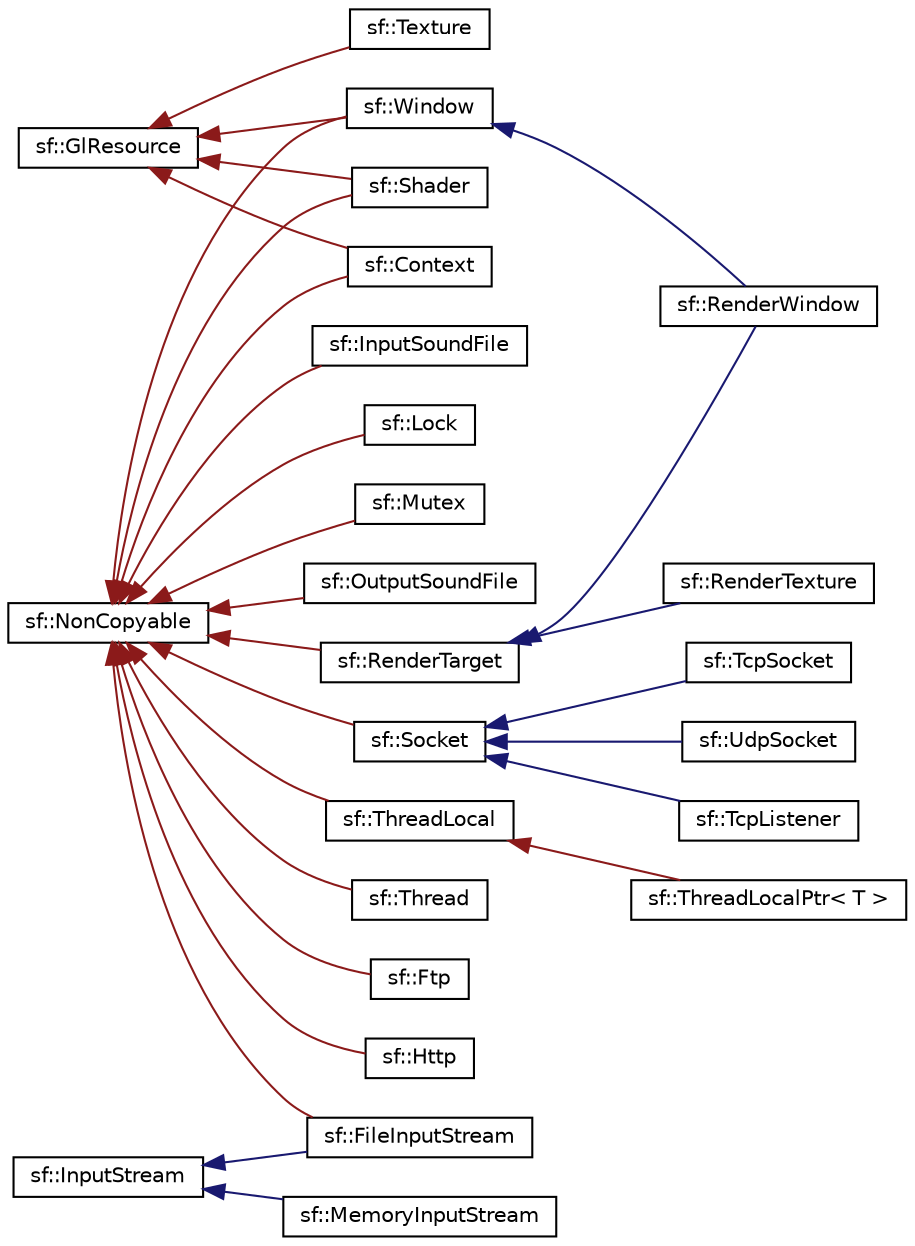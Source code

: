digraph "Graphical Class Hierarchy"
{
  edge [fontname="Helvetica",fontsize="10",labelfontname="Helvetica",labelfontsize="10"];
  node [fontname="Helvetica",fontsize="10",shape=record];
  rankdir="LR";
  Node177 [label="sf::GlResource",height=0.2,width=0.4,color="black", fillcolor="white", style="filled",URL="$classsf_1_1_gl_resource.html",tooltip="Base class for classes that require an OpenGL context. "];
  Node177 -> Node1 [dir="back",color="firebrick4",fontsize="10",style="solid",fontname="Helvetica"];
  Node1 [label="sf::Context",height=0.2,width=0.4,color="black", fillcolor="white", style="filled",URL="$classsf_1_1_context.html",tooltip="Class holding a valid drawing context. "];
  Node177 -> Node12 [dir="back",color="firebrick4",fontsize="10",style="solid",fontname="Helvetica"];
  Node12 [label="sf::Shader",height=0.2,width=0.4,color="black", fillcolor="white", style="filled",URL="$classsf_1_1_shader.html",tooltip="Shader class (vertex, geometry and fragment) "];
  Node177 -> Node178 [dir="back",color="firebrick4",fontsize="10",style="solid",fontname="Helvetica"];
  Node178 [label="sf::Texture",height=0.2,width=0.4,color="black", fillcolor="white", style="filled",URL="$classsf_1_1_texture.html",tooltip="Image living on the graphics card that can be used for drawing. "];
  Node177 -> Node20 [dir="back",color="firebrick4",fontsize="10",style="solid",fontname="Helvetica"];
  Node20 [label="sf::Window",height=0.2,width=0.4,color="black", fillcolor="white", style="filled",URL="$classsf_1_1_window.html",tooltip="Window that serves as a target for OpenGL rendering. "];
  Node20 -> Node21 [dir="back",color="midnightblue",fontsize="10",style="solid",fontname="Helvetica"];
  Node21 [label="sf::RenderWindow",height=0.2,width=0.4,color="black", fillcolor="white", style="filled",URL="$classsf_1_1_render_window.html",tooltip="Window that can serve as a target for 2D drawing. "];
  Node165 [label="sf::InputStream",height=0.2,width=0.4,color="black", fillcolor="white", style="filled",URL="$classsf_1_1_input_stream.html",tooltip="Abstract class for custom file input streams. "];
  Node165 -> Node2 [dir="back",color="midnightblue",fontsize="10",style="solid",fontname="Helvetica"];
  Node2 [label="sf::FileInputStream",height=0.2,width=0.4,color="black", fillcolor="white", style="filled",URL="$classsf_1_1_file_input_stream.html",tooltip="Implementation of input stream based on a file. "];
  Node165 -> Node166 [dir="back",color="midnightblue",fontsize="10",style="solid",fontname="Helvetica"];
  Node166 [label="sf::MemoryInputStream",height=0.2,width=0.4,color="black", fillcolor="white", style="filled",URL="$classsf_1_1_memory_input_stream.html",tooltip="Implementation of input stream based on a memory chunk. "];
  Node0 [label="sf::NonCopyable",height=0.2,width=0.4,color="black", fillcolor="white", style="filled",URL="$classsf_1_1_non_copyable.html",tooltip="Utility class that makes any derived class non-copyable. "];
  Node0 -> Node1 [dir="back",color="firebrick4",fontsize="10",style="solid",fontname="Helvetica"];
  Node0 -> Node2 [dir="back",color="firebrick4",fontsize="10",style="solid",fontname="Helvetica"];
  Node0 -> Node3 [dir="back",color="firebrick4",fontsize="10",style="solid",fontname="Helvetica"];
  Node3 [label="sf::Ftp",height=0.2,width=0.4,color="black", fillcolor="white", style="filled",URL="$classsf_1_1_ftp.html",tooltip="A FTP client. "];
  Node0 -> Node4 [dir="back",color="firebrick4",fontsize="10",style="solid",fontname="Helvetica"];
  Node4 [label="sf::Http",height=0.2,width=0.4,color="black", fillcolor="white", style="filled",URL="$classsf_1_1_http.html",tooltip="A HTTP client. "];
  Node0 -> Node5 [dir="back",color="firebrick4",fontsize="10",style="solid",fontname="Helvetica"];
  Node5 [label="sf::InputSoundFile",height=0.2,width=0.4,color="black", fillcolor="white", style="filled",URL="$classsf_1_1_input_sound_file.html",tooltip="Provide read access to sound files. "];
  Node0 -> Node6 [dir="back",color="firebrick4",fontsize="10",style="solid",fontname="Helvetica"];
  Node6 [label="sf::Lock",height=0.2,width=0.4,color="black", fillcolor="white", style="filled",URL="$classsf_1_1_lock.html",tooltip="Automatic wrapper for locking and unlocking mutexes. "];
  Node0 -> Node7 [dir="back",color="firebrick4",fontsize="10",style="solid",fontname="Helvetica"];
  Node7 [label="sf::Mutex",height=0.2,width=0.4,color="black", fillcolor="white", style="filled",URL="$classsf_1_1_mutex.html",tooltip="Blocks concurrent access to shared resources from multiple threads. "];
  Node0 -> Node8 [dir="back",color="firebrick4",fontsize="10",style="solid",fontname="Helvetica"];
  Node8 [label="sf::OutputSoundFile",height=0.2,width=0.4,color="black", fillcolor="white", style="filled",URL="$classsf_1_1_output_sound_file.html",tooltip="Provide write access to sound files. "];
  Node0 -> Node9 [dir="back",color="firebrick4",fontsize="10",style="solid",fontname="Helvetica"];
  Node9 [label="sf::RenderTarget",height=0.2,width=0.4,color="black", fillcolor="white", style="filled",URL="$classsf_1_1_render_target.html",tooltip="Base class for all render targets (window, texture, ...) "];
  Node9 -> Node10 [dir="back",color="midnightblue",fontsize="10",style="solid",fontname="Helvetica"];
  Node10 [label="sf::RenderTexture",height=0.2,width=0.4,color="black", fillcolor="white", style="filled",URL="$classsf_1_1_render_texture.html",tooltip="Target for off-screen 2D rendering into a texture. "];
  Node9 -> Node21 [dir="back",color="midnightblue",fontsize="10",style="solid",fontname="Helvetica"];
  Node0 -> Node12 [dir="back",color="firebrick4",fontsize="10",style="solid",fontname="Helvetica"];
  Node0 -> Node13 [dir="back",color="firebrick4",fontsize="10",style="solid",fontname="Helvetica"];
  Node13 [label="sf::Socket",height=0.2,width=0.4,color="black", fillcolor="white", style="filled",URL="$classsf_1_1_socket.html",tooltip="Base class for all the socket types. "];
  Node13 -> Node14 [dir="back",color="midnightblue",fontsize="10",style="solid",fontname="Helvetica"];
  Node14 [label="sf::TcpListener",height=0.2,width=0.4,color="black", fillcolor="white", style="filled",URL="$classsf_1_1_tcp_listener.html",tooltip="Socket that listens to new TCP connections. "];
  Node13 -> Node15 [dir="back",color="midnightblue",fontsize="10",style="solid",fontname="Helvetica"];
  Node15 [label="sf::TcpSocket",height=0.2,width=0.4,color="black", fillcolor="white", style="filled",URL="$classsf_1_1_tcp_socket.html",tooltip="Specialized socket using the TCP protocol. "];
  Node13 -> Node16 [dir="back",color="midnightblue",fontsize="10",style="solid",fontname="Helvetica"];
  Node16 [label="sf::UdpSocket",height=0.2,width=0.4,color="black", fillcolor="white", style="filled",URL="$classsf_1_1_udp_socket.html",tooltip="Specialized socket using the UDP protocol. "];
  Node0 -> Node17 [dir="back",color="firebrick4",fontsize="10",style="solid",fontname="Helvetica"];
  Node17 [label="sf::Thread",height=0.2,width=0.4,color="black", fillcolor="white", style="filled",URL="$classsf_1_1_thread.html",tooltip="Utility class to manipulate threads. "];
  Node0 -> Node18 [dir="back",color="firebrick4",fontsize="10",style="solid",fontname="Helvetica"];
  Node18 [label="sf::ThreadLocal",height=0.2,width=0.4,color="black", fillcolor="white", style="filled",URL="$classsf_1_1_thread_local.html",tooltip="Defines variables with thread-local storage. "];
  Node18 -> Node19 [dir="back",color="firebrick4",fontsize="10",style="solid",fontname="Helvetica"];
  Node19 [label="sf::ThreadLocalPtr\< T \>",height=0.2,width=0.4,color="black", fillcolor="white", style="filled",URL="$classsf_1_1_thread_local_ptr.html",tooltip="Pointer to a thread-local variable. "];
  Node0 -> Node20 [dir="back",color="firebrick4",fontsize="10",style="solid",fontname="Helvetica"];
}
